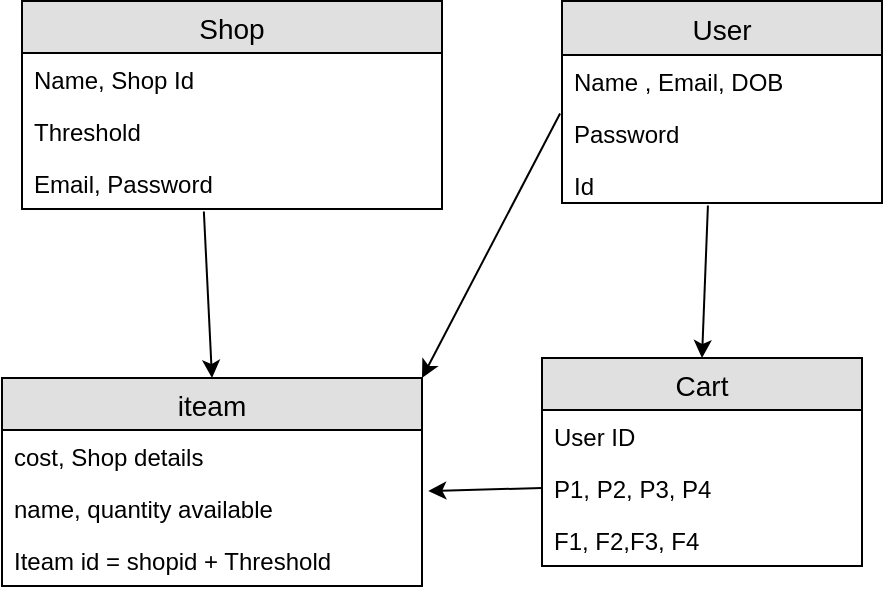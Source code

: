<mxfile version="12.6.1" type="github">
  <diagram id="C5RBs43oDa-KdzZeNtuy" name="Page-1">
    <mxGraphModel dx="1203" dy="570" grid="1" gridSize="10" guides="1" tooltips="1" connect="1" arrows="1" fold="1" page="1" pageScale="1" pageWidth="827" pageHeight="1169" math="0" shadow="0">
      <root>
        <mxCell id="WIyWlLk6GJQsqaUBKTNV-0"/>
        <mxCell id="WIyWlLk6GJQsqaUBKTNV-1" parent="WIyWlLk6GJQsqaUBKTNV-0"/>
        <mxCell id="086JL-ol3SYnn0FMlAcH-0" value="User" style="swimlane;fontStyle=0;childLayout=stackLayout;horizontal=1;startSize=27;fillColor=#e0e0e0;horizontalStack=0;resizeParent=1;resizeParentMax=0;resizeLast=0;collapsible=1;marginBottom=0;swimlaneFillColor=#ffffff;align=center;fontSize=14;" parent="WIyWlLk6GJQsqaUBKTNV-1" vertex="1">
          <mxGeometry x="410" y="41.5" width="160" height="101" as="geometry"/>
        </mxCell>
        <mxCell id="086JL-ol3SYnn0FMlAcH-1" value="Name , Email, DOB" style="text;strokeColor=none;fillColor=none;spacingLeft=4;spacingRight=4;overflow=hidden;rotatable=0;points=[[0,0.5],[1,0.5]];portConstraint=eastwest;fontSize=12;" parent="086JL-ol3SYnn0FMlAcH-0" vertex="1">
          <mxGeometry y="27" width="160" height="26" as="geometry"/>
        </mxCell>
        <mxCell id="086JL-ol3SYnn0FMlAcH-2" value="Password" style="text;strokeColor=none;fillColor=none;spacingLeft=4;spacingRight=4;overflow=hidden;rotatable=0;points=[[0,0.5],[1,0.5]];portConstraint=eastwest;fontSize=12;" parent="086JL-ol3SYnn0FMlAcH-0" vertex="1">
          <mxGeometry y="53" width="160" height="26" as="geometry"/>
        </mxCell>
        <mxCell id="086JL-ol3SYnn0FMlAcH-3" value="Id&#xa;" style="text;strokeColor=none;fillColor=none;spacingLeft=4;spacingRight=4;overflow=hidden;rotatable=0;points=[[0,0.5],[1,0.5]];portConstraint=eastwest;fontSize=12;" parent="086JL-ol3SYnn0FMlAcH-0" vertex="1">
          <mxGeometry y="79" width="160" height="22" as="geometry"/>
        </mxCell>
        <mxCell id="086JL-ol3SYnn0FMlAcH-23" value="Cart" style="swimlane;fontStyle=0;childLayout=stackLayout;horizontal=1;startSize=26;fillColor=#e0e0e0;horizontalStack=0;resizeParent=1;resizeParentMax=0;resizeLast=0;collapsible=1;marginBottom=0;swimlaneFillColor=#ffffff;align=center;fontSize=14;" parent="WIyWlLk6GJQsqaUBKTNV-1" vertex="1">
          <mxGeometry x="400" y="220" width="160" height="104" as="geometry"/>
        </mxCell>
        <mxCell id="086JL-ol3SYnn0FMlAcH-24" value="User ID" style="text;strokeColor=none;fillColor=none;spacingLeft=4;spacingRight=4;overflow=hidden;rotatable=0;points=[[0,0.5],[1,0.5]];portConstraint=eastwest;fontSize=12;" parent="086JL-ol3SYnn0FMlAcH-23" vertex="1">
          <mxGeometry y="26" width="160" height="26" as="geometry"/>
        </mxCell>
        <mxCell id="086JL-ol3SYnn0FMlAcH-25" value="P1, P2, P3, P4" style="text;strokeColor=none;fillColor=none;spacingLeft=4;spacingRight=4;overflow=hidden;rotatable=0;points=[[0,0.5],[1,0.5]];portConstraint=eastwest;fontSize=12;" parent="086JL-ol3SYnn0FMlAcH-23" vertex="1">
          <mxGeometry y="52" width="160" height="26" as="geometry"/>
        </mxCell>
        <mxCell id="086JL-ol3SYnn0FMlAcH-26" value="F1, F2,F3, F4" style="text;strokeColor=none;fillColor=none;spacingLeft=4;spacingRight=4;overflow=hidden;rotatable=0;points=[[0,0.5],[1,0.5]];portConstraint=eastwest;fontSize=12;" parent="086JL-ol3SYnn0FMlAcH-23" vertex="1">
          <mxGeometry y="78" width="160" height="26" as="geometry"/>
        </mxCell>
        <mxCell id="086JL-ol3SYnn0FMlAcH-27" value="iteam" style="swimlane;fontStyle=0;childLayout=stackLayout;horizontal=1;startSize=26;fillColor=#e0e0e0;horizontalStack=0;resizeParent=1;resizeParentMax=0;resizeLast=0;collapsible=1;marginBottom=0;swimlaneFillColor=#ffffff;align=center;fontSize=14;" parent="WIyWlLk6GJQsqaUBKTNV-1" vertex="1">
          <mxGeometry x="130" y="230" width="210" height="104" as="geometry"/>
        </mxCell>
        <mxCell id="086JL-ol3SYnn0FMlAcH-28" value="cost, Shop details" style="text;strokeColor=none;fillColor=none;spacingLeft=4;spacingRight=4;overflow=hidden;rotatable=0;points=[[0,0.5],[1,0.5]];portConstraint=eastwest;fontSize=12;" parent="086JL-ol3SYnn0FMlAcH-27" vertex="1">
          <mxGeometry y="26" width="210" height="26" as="geometry"/>
        </mxCell>
        <mxCell id="086JL-ol3SYnn0FMlAcH-29" value="name, quantity available" style="text;strokeColor=none;fillColor=none;spacingLeft=4;spacingRight=4;overflow=hidden;rotatable=0;points=[[0,0.5],[1,0.5]];portConstraint=eastwest;fontSize=12;" parent="086JL-ol3SYnn0FMlAcH-27" vertex="1">
          <mxGeometry y="52" width="210" height="26" as="geometry"/>
        </mxCell>
        <mxCell id="086JL-ol3SYnn0FMlAcH-30" value="Iteam id = shopid + Threshold" style="text;strokeColor=none;fillColor=none;spacingLeft=4;spacingRight=4;overflow=hidden;rotatable=0;points=[[0,0.5],[1,0.5]];portConstraint=eastwest;fontSize=12;" parent="086JL-ol3SYnn0FMlAcH-27" vertex="1">
          <mxGeometry y="78" width="210" height="26" as="geometry"/>
        </mxCell>
        <mxCell id="Nz-Wfnqx9wUN5PTr4EcY-0" value="" style="endArrow=classic;html=1;entryX=0.5;entryY=0;entryDx=0;entryDy=0;exitX=0.456;exitY=1.056;exitDx=0;exitDy=0;exitPerimeter=0;" parent="WIyWlLk6GJQsqaUBKTNV-1" source="086JL-ol3SYnn0FMlAcH-3" target="086JL-ol3SYnn0FMlAcH-23" edge="1">
          <mxGeometry width="50" height="50" relative="1" as="geometry">
            <mxPoint x="100" y="190" as="sourcePoint"/>
            <mxPoint x="70" y="420" as="targetPoint"/>
          </mxGeometry>
        </mxCell>
        <mxCell id="086JL-ol3SYnn0FMlAcH-19" value="Shop" style="swimlane;fontStyle=0;childLayout=stackLayout;horizontal=1;startSize=26;fillColor=#e0e0e0;horizontalStack=0;resizeParent=1;resizeParentMax=0;resizeLast=0;collapsible=1;marginBottom=0;swimlaneFillColor=#ffffff;align=center;fontSize=14;" parent="WIyWlLk6GJQsqaUBKTNV-1" vertex="1">
          <mxGeometry x="140" y="41.5" width="210" height="104" as="geometry"/>
        </mxCell>
        <mxCell id="086JL-ol3SYnn0FMlAcH-20" value="Name, Shop Id" style="text;strokeColor=none;fillColor=none;spacingLeft=4;spacingRight=4;overflow=hidden;rotatable=0;points=[[0,0.5],[1,0.5]];portConstraint=eastwest;fontSize=12;" parent="086JL-ol3SYnn0FMlAcH-19" vertex="1">
          <mxGeometry y="26" width="210" height="26" as="geometry"/>
        </mxCell>
        <mxCell id="086JL-ol3SYnn0FMlAcH-21" value="Threshold" style="text;strokeColor=none;fillColor=none;spacingLeft=4;spacingRight=4;overflow=hidden;rotatable=0;points=[[0,0.5],[1,0.5]];portConstraint=eastwest;fontSize=12;" parent="086JL-ol3SYnn0FMlAcH-19" vertex="1">
          <mxGeometry y="52" width="210" height="26" as="geometry"/>
        </mxCell>
        <mxCell id="086JL-ol3SYnn0FMlAcH-22" value="Email, Password" style="text;strokeColor=none;fillColor=none;spacingLeft=4;spacingRight=4;overflow=hidden;rotatable=0;points=[[0,0.5],[1,0.5]];portConstraint=eastwest;fontSize=12;" parent="086JL-ol3SYnn0FMlAcH-19" vertex="1">
          <mxGeometry y="78" width="210" height="26" as="geometry"/>
        </mxCell>
        <mxCell id="Nz-Wfnqx9wUN5PTr4EcY-1" value="" style="endArrow=classic;html=1;entryX=0.5;entryY=0;entryDx=0;entryDy=0;exitX=0.433;exitY=1.048;exitDx=0;exitDy=0;exitPerimeter=0;" parent="WIyWlLk6GJQsqaUBKTNV-1" source="086JL-ol3SYnn0FMlAcH-22" target="086JL-ol3SYnn0FMlAcH-27" edge="1">
          <mxGeometry width="50" height="50" relative="1" as="geometry">
            <mxPoint x="20" y="470" as="sourcePoint"/>
            <mxPoint x="70" y="420" as="targetPoint"/>
          </mxGeometry>
        </mxCell>
        <mxCell id="Nz-Wfnqx9wUN5PTr4EcY-2" value="" style="endArrow=classic;html=1;exitX=0;exitY=0.5;exitDx=0;exitDy=0;entryX=1.015;entryY=0.174;entryDx=0;entryDy=0;entryPerimeter=0;" parent="WIyWlLk6GJQsqaUBKTNV-1" source="086JL-ol3SYnn0FMlAcH-25" target="086JL-ol3SYnn0FMlAcH-29" edge="1">
          <mxGeometry width="50" height="50" relative="1" as="geometry">
            <mxPoint x="70" y="470" as="sourcePoint"/>
            <mxPoint x="290" y="345" as="targetPoint"/>
          </mxGeometry>
        </mxCell>
        <mxCell id="Nz-Wfnqx9wUN5PTr4EcY-4" value="" style="endArrow=classic;html=1;exitX=-0.006;exitY=0.124;exitDx=0;exitDy=0;exitPerimeter=0;entryX=1;entryY=0;entryDx=0;entryDy=0;" parent="WIyWlLk6GJQsqaUBKTNV-1" source="086JL-ol3SYnn0FMlAcH-2" target="086JL-ol3SYnn0FMlAcH-27" edge="1">
          <mxGeometry width="50" height="50" relative="1" as="geometry">
            <mxPoint x="70" y="470" as="sourcePoint"/>
            <mxPoint x="120" y="420" as="targetPoint"/>
          </mxGeometry>
        </mxCell>
      </root>
    </mxGraphModel>
  </diagram>
</mxfile>
